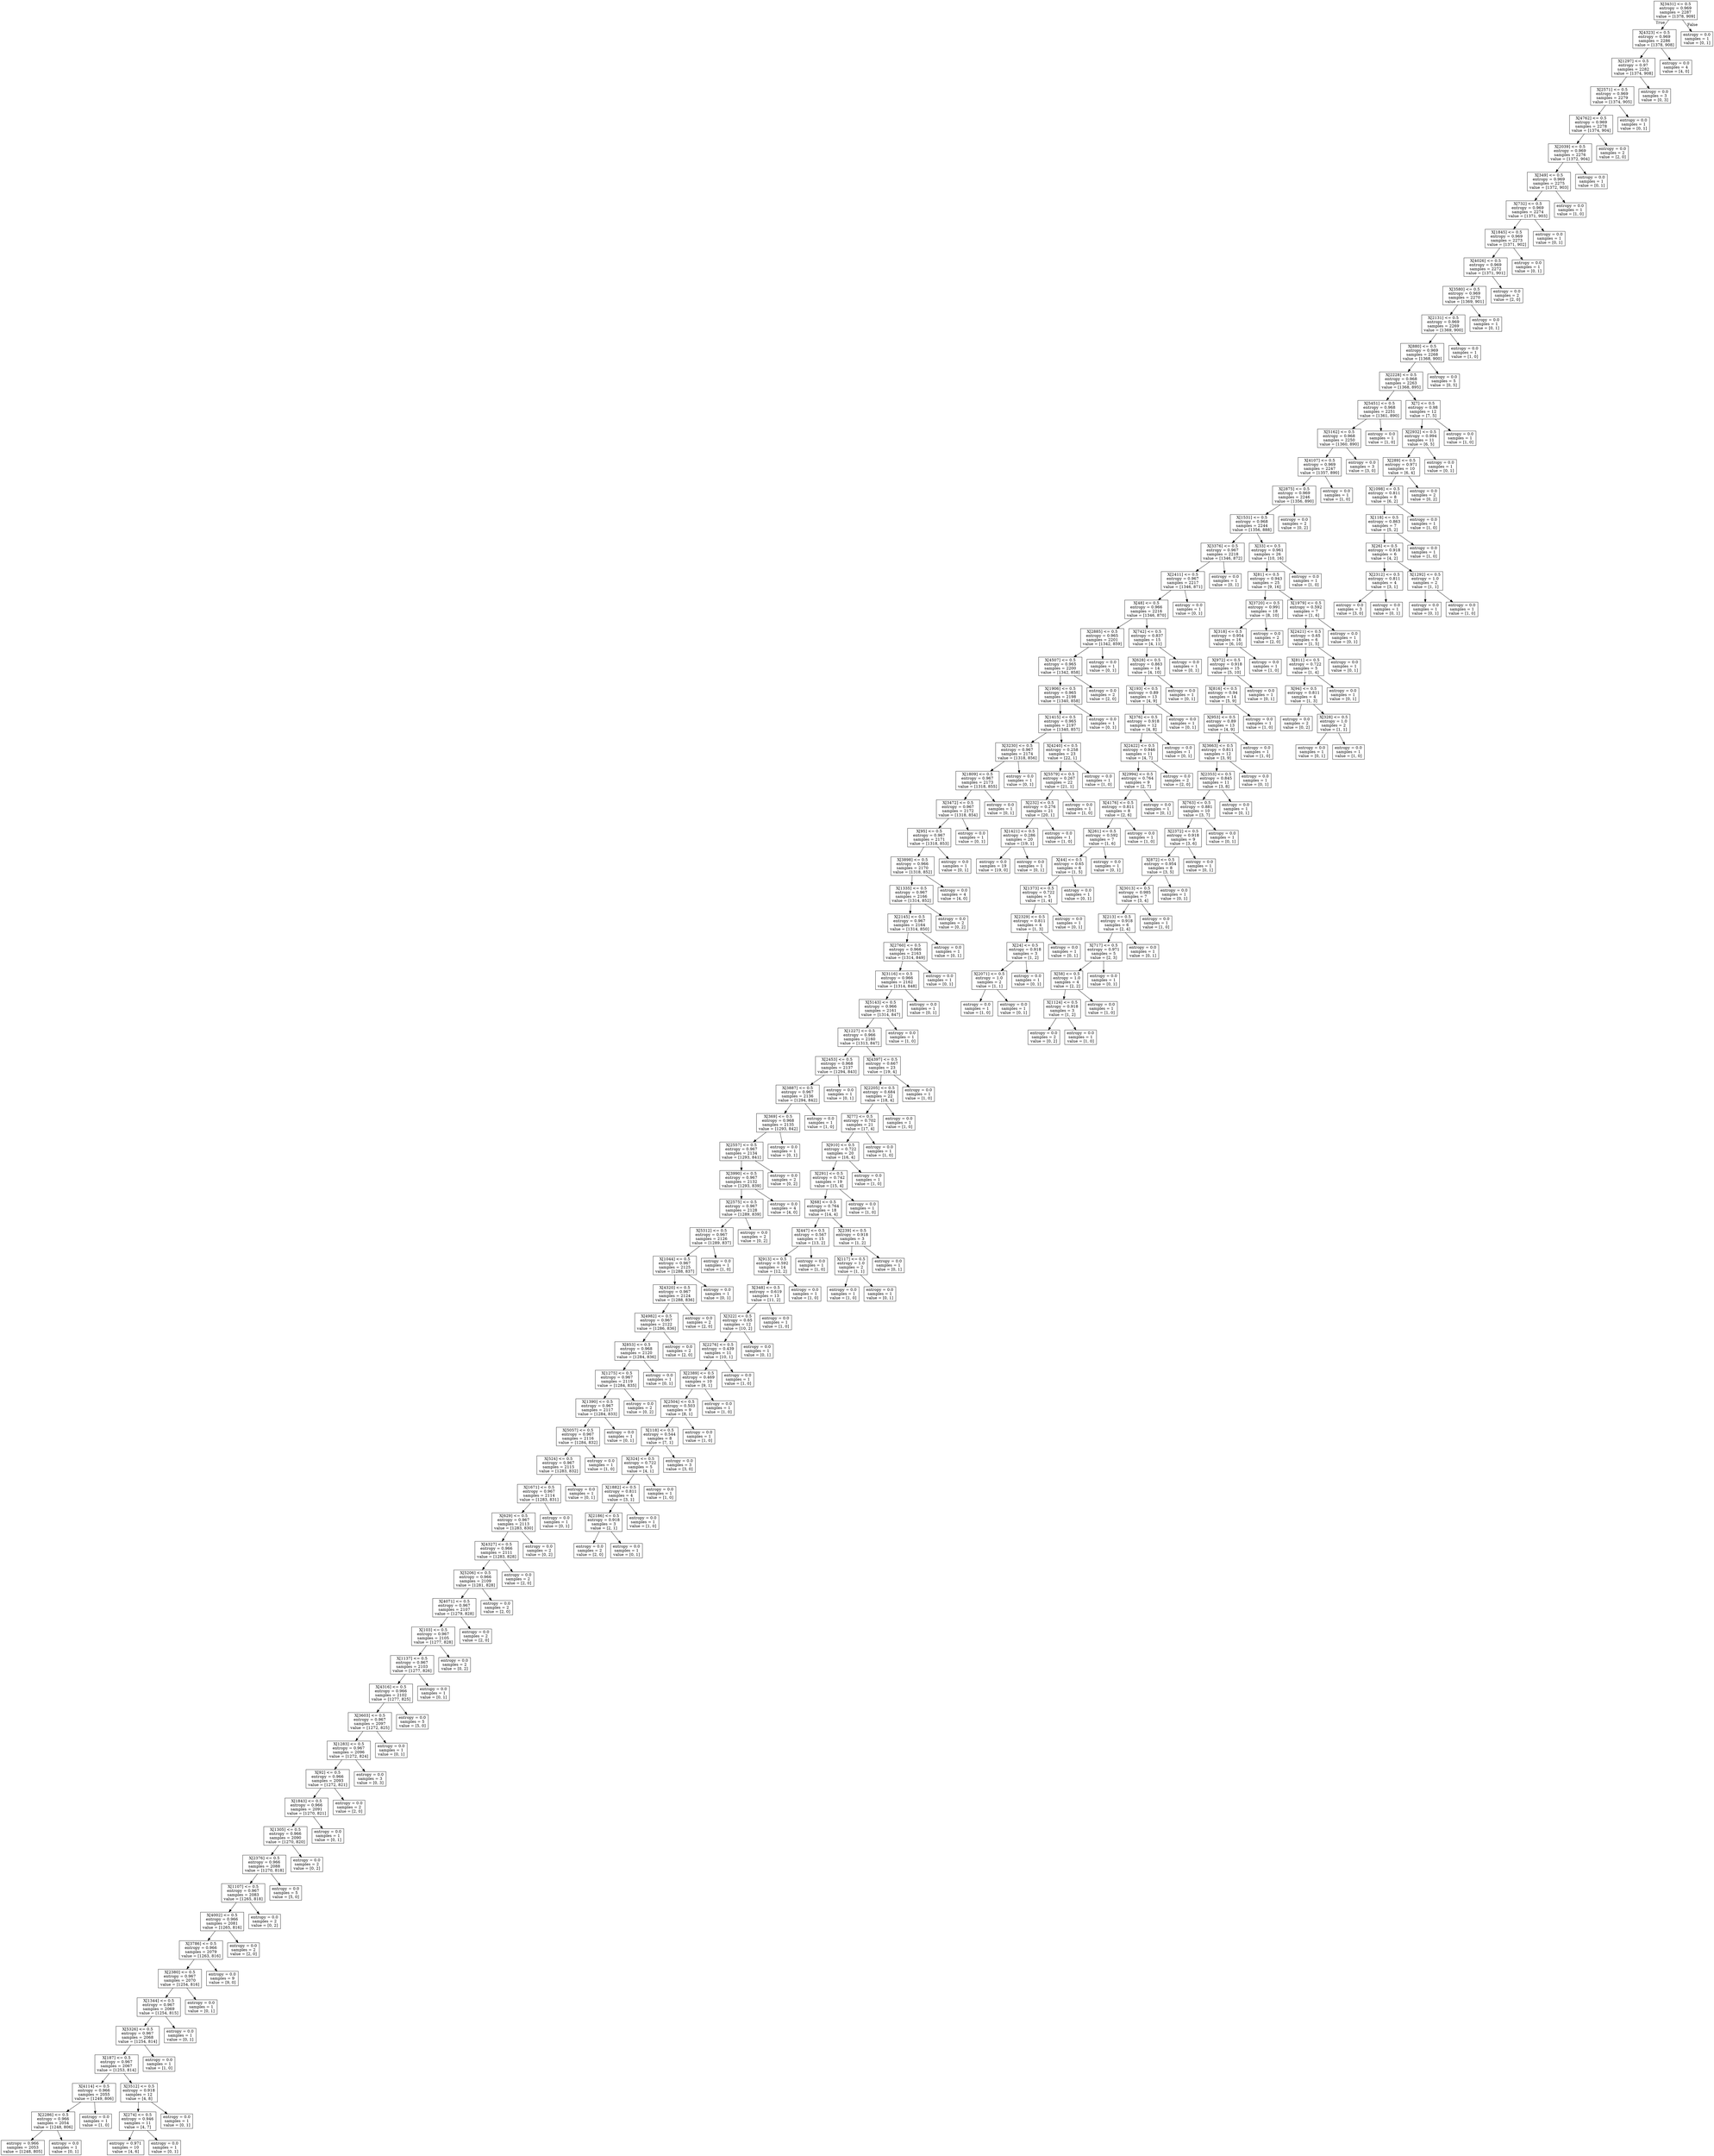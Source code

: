 digraph Tree {
node [shape=box] ;
0 [label="X[3431] <= 0.5\nentropy = 0.969\nsamples = 2287\nvalue = [1378, 909]"] ;
1 [label="X[4323] <= 0.5\nentropy = 0.969\nsamples = 2286\nvalue = [1378, 908]"] ;
0 -> 1 [labeldistance=2.5, labelangle=45, headlabel="True"] ;
2 [label="X[1297] <= 0.5\nentropy = 0.97\nsamples = 2282\nvalue = [1374, 908]"] ;
1 -> 2 ;
3 [label="X[2571] <= 0.5\nentropy = 0.969\nsamples = 2279\nvalue = [1374, 905]"] ;
2 -> 3 ;
4 [label="X[4762] <= 0.5\nentropy = 0.969\nsamples = 2278\nvalue = [1374, 904]"] ;
3 -> 4 ;
5 [label="X[2039] <= 0.5\nentropy = 0.969\nsamples = 2276\nvalue = [1372, 904]"] ;
4 -> 5 ;
6 [label="X[349] <= 0.5\nentropy = 0.969\nsamples = 2275\nvalue = [1372, 903]"] ;
5 -> 6 ;
7 [label="X[732] <= 0.5\nentropy = 0.969\nsamples = 2274\nvalue = [1371, 903]"] ;
6 -> 7 ;
8 [label="X[1845] <= 0.5\nentropy = 0.969\nsamples = 2273\nvalue = [1371, 902]"] ;
7 -> 8 ;
9 [label="X[4026] <= 0.5\nentropy = 0.969\nsamples = 2272\nvalue = [1371, 901]"] ;
8 -> 9 ;
10 [label="X[3580] <= 0.5\nentropy = 0.969\nsamples = 2270\nvalue = [1369, 901]"] ;
9 -> 10 ;
11 [label="X[2131] <= 0.5\nentropy = 0.969\nsamples = 2269\nvalue = [1369, 900]"] ;
10 -> 11 ;
12 [label="X[880] <= 0.5\nentropy = 0.969\nsamples = 2268\nvalue = [1368, 900]"] ;
11 -> 12 ;
13 [label="X[2228] <= 0.5\nentropy = 0.968\nsamples = 2263\nvalue = [1368, 895]"] ;
12 -> 13 ;
14 [label="X[5451] <= 0.5\nentropy = 0.968\nsamples = 2251\nvalue = [1361, 890]"] ;
13 -> 14 ;
15 [label="X[5162] <= 0.5\nentropy = 0.968\nsamples = 2250\nvalue = [1360, 890]"] ;
14 -> 15 ;
16 [label="X[4107] <= 0.5\nentropy = 0.969\nsamples = 2247\nvalue = [1357, 890]"] ;
15 -> 16 ;
17 [label="X[2875] <= 0.5\nentropy = 0.969\nsamples = 2246\nvalue = [1356, 890]"] ;
16 -> 17 ;
18 [label="X[1531] <= 0.5\nentropy = 0.968\nsamples = 2244\nvalue = [1356, 888]"] ;
17 -> 18 ;
19 [label="X[3376] <= 0.5\nentropy = 0.967\nsamples = 2218\nvalue = [1346, 872]"] ;
18 -> 19 ;
20 [label="X[2411] <= 0.5\nentropy = 0.967\nsamples = 2217\nvalue = [1346, 871]"] ;
19 -> 20 ;
21 [label="X[48] <= 0.5\nentropy = 0.966\nsamples = 2216\nvalue = [1346, 870]"] ;
20 -> 21 ;
22 [label="X[2885] <= 0.5\nentropy = 0.965\nsamples = 2201\nvalue = [1342, 859]"] ;
21 -> 22 ;
23 [label="X[4507] <= 0.5\nentropy = 0.965\nsamples = 2200\nvalue = [1342, 858]"] ;
22 -> 23 ;
24 [label="X[1906] <= 0.5\nentropy = 0.965\nsamples = 2198\nvalue = [1340, 858]"] ;
23 -> 24 ;
25 [label="X[1415] <= 0.5\nentropy = 0.965\nsamples = 2197\nvalue = [1340, 857]"] ;
24 -> 25 ;
26 [label="X[3230] <= 0.5\nentropy = 0.967\nsamples = 2174\nvalue = [1318, 856]"] ;
25 -> 26 ;
27 [label="X[1809] <= 0.5\nentropy = 0.967\nsamples = 2173\nvalue = [1318, 855]"] ;
26 -> 27 ;
28 [label="X[3472] <= 0.5\nentropy = 0.967\nsamples = 2172\nvalue = [1318, 854]"] ;
27 -> 28 ;
29 [label="X[95] <= 0.5\nentropy = 0.967\nsamples = 2171\nvalue = [1318, 853]"] ;
28 -> 29 ;
30 [label="X[3898] <= 0.5\nentropy = 0.966\nsamples = 2170\nvalue = [1318, 852]"] ;
29 -> 30 ;
31 [label="X[1335] <= 0.5\nentropy = 0.967\nsamples = 2166\nvalue = [1314, 852]"] ;
30 -> 31 ;
32 [label="X[2145] <= 0.5\nentropy = 0.967\nsamples = 2164\nvalue = [1314, 850]"] ;
31 -> 32 ;
33 [label="X[2760] <= 0.5\nentropy = 0.966\nsamples = 2163\nvalue = [1314, 849]"] ;
32 -> 33 ;
34 [label="X[3116] <= 0.5\nentropy = 0.966\nsamples = 2162\nvalue = [1314, 848]"] ;
33 -> 34 ;
35 [label="X[5143] <= 0.5\nentropy = 0.966\nsamples = 2161\nvalue = [1314, 847]"] ;
34 -> 35 ;
36 [label="X[1227] <= 0.5\nentropy = 0.966\nsamples = 2160\nvalue = [1313, 847]"] ;
35 -> 36 ;
37 [label="X[2453] <= 0.5\nentropy = 0.968\nsamples = 2137\nvalue = [1294, 843]"] ;
36 -> 37 ;
38 [label="X[3887] <= 0.5\nentropy = 0.967\nsamples = 2136\nvalue = [1294, 842]"] ;
37 -> 38 ;
39 [label="X[369] <= 0.5\nentropy = 0.968\nsamples = 2135\nvalue = [1293, 842]"] ;
38 -> 39 ;
40 [label="X[2557] <= 0.5\nentropy = 0.967\nsamples = 2134\nvalue = [1293, 841]"] ;
39 -> 40 ;
41 [label="X[3990] <= 0.5\nentropy = 0.967\nsamples = 2132\nvalue = [1293, 839]"] ;
40 -> 41 ;
42 [label="X[2575] <= 0.5\nentropy = 0.967\nsamples = 2128\nvalue = [1289, 839]"] ;
41 -> 42 ;
43 [label="X[5312] <= 0.5\nentropy = 0.967\nsamples = 2126\nvalue = [1289, 837]"] ;
42 -> 43 ;
44 [label="X[1044] <= 0.5\nentropy = 0.967\nsamples = 2125\nvalue = [1288, 837]"] ;
43 -> 44 ;
45 [label="X[4320] <= 0.5\nentropy = 0.967\nsamples = 2124\nvalue = [1288, 836]"] ;
44 -> 45 ;
46 [label="X[4982] <= 0.5\nentropy = 0.967\nsamples = 2122\nvalue = [1286, 836]"] ;
45 -> 46 ;
47 [label="X[853] <= 0.5\nentropy = 0.968\nsamples = 2120\nvalue = [1284, 836]"] ;
46 -> 47 ;
48 [label="X[1275] <= 0.5\nentropy = 0.967\nsamples = 2119\nvalue = [1284, 835]"] ;
47 -> 48 ;
49 [label="X[1390] <= 0.5\nentropy = 0.967\nsamples = 2117\nvalue = [1284, 833]"] ;
48 -> 49 ;
50 [label="X[5057] <= 0.5\nentropy = 0.967\nsamples = 2116\nvalue = [1284, 832]"] ;
49 -> 50 ;
51 [label="X[524] <= 0.5\nentropy = 0.967\nsamples = 2115\nvalue = [1283, 832]"] ;
50 -> 51 ;
52 [label="X[1671] <= 0.5\nentropy = 0.967\nsamples = 2114\nvalue = [1283, 831]"] ;
51 -> 52 ;
53 [label="X[629] <= 0.5\nentropy = 0.967\nsamples = 2113\nvalue = [1283, 830]"] ;
52 -> 53 ;
54 [label="X[4327] <= 0.5\nentropy = 0.966\nsamples = 2111\nvalue = [1283, 828]"] ;
53 -> 54 ;
55 [label="X[5206] <= 0.5\nentropy = 0.966\nsamples = 2109\nvalue = [1281, 828]"] ;
54 -> 55 ;
56 [label="X[4071] <= 0.5\nentropy = 0.967\nsamples = 2107\nvalue = [1279, 828]"] ;
55 -> 56 ;
57 [label="X[103] <= 0.5\nentropy = 0.967\nsamples = 2105\nvalue = [1277, 828]"] ;
56 -> 57 ;
58 [label="X[1137] <= 0.5\nentropy = 0.967\nsamples = 2103\nvalue = [1277, 826]"] ;
57 -> 58 ;
59 [label="X[4316] <= 0.5\nentropy = 0.966\nsamples = 2102\nvalue = [1277, 825]"] ;
58 -> 59 ;
60 [label="X[3603] <= 0.5\nentropy = 0.967\nsamples = 2097\nvalue = [1272, 825]"] ;
59 -> 60 ;
61 [label="X[1283] <= 0.5\nentropy = 0.967\nsamples = 2096\nvalue = [1272, 824]"] ;
60 -> 61 ;
62 [label="X[92] <= 0.5\nentropy = 0.966\nsamples = 2093\nvalue = [1272, 821]"] ;
61 -> 62 ;
63 [label="X[1843] <= 0.5\nentropy = 0.966\nsamples = 2091\nvalue = [1270, 821]"] ;
62 -> 63 ;
64 [label="X[1305] <= 0.5\nentropy = 0.966\nsamples = 2090\nvalue = [1270, 820]"] ;
63 -> 64 ;
65 [label="X[2376] <= 0.5\nentropy = 0.966\nsamples = 2088\nvalue = [1270, 818]"] ;
64 -> 65 ;
66 [label="X[1107] <= 0.5\nentropy = 0.967\nsamples = 2083\nvalue = [1265, 818]"] ;
65 -> 66 ;
67 [label="X[4002] <= 0.5\nentropy = 0.966\nsamples = 2081\nvalue = [1265, 816]"] ;
66 -> 67 ;
68 [label="X[3786] <= 0.5\nentropy = 0.966\nsamples = 2079\nvalue = [1263, 816]"] ;
67 -> 68 ;
69 [label="X[2380] <= 0.5\nentropy = 0.967\nsamples = 2070\nvalue = [1254, 816]"] ;
68 -> 69 ;
70 [label="X[1344] <= 0.5\nentropy = 0.967\nsamples = 2069\nvalue = [1254, 815]"] ;
69 -> 70 ;
71 [label="X[5326] <= 0.5\nentropy = 0.967\nsamples = 2068\nvalue = [1254, 814]"] ;
70 -> 71 ;
72 [label="X[187] <= 0.5\nentropy = 0.967\nsamples = 2067\nvalue = [1253, 814]"] ;
71 -> 72 ;
73 [label="X[4114] <= 0.5\nentropy = 0.966\nsamples = 2055\nvalue = [1249, 806]"] ;
72 -> 73 ;
74 [label="X[2286] <= 0.5\nentropy = 0.966\nsamples = 2054\nvalue = [1248, 806]"] ;
73 -> 74 ;
75 [label="entropy = 0.966\nsamples = 2053\nvalue = [1248, 805]"] ;
74 -> 75 ;
76 [label="entropy = 0.0\nsamples = 1\nvalue = [0, 1]"] ;
74 -> 76 ;
77 [label="entropy = 0.0\nsamples = 1\nvalue = [1, 0]"] ;
73 -> 77 ;
78 [label="X[3512] <= 0.5\nentropy = 0.918\nsamples = 12\nvalue = [4, 8]"] ;
72 -> 78 ;
79 [label="X[274] <= 0.5\nentropy = 0.946\nsamples = 11\nvalue = [4, 7]"] ;
78 -> 79 ;
80 [label="entropy = 0.971\nsamples = 10\nvalue = [4, 6]"] ;
79 -> 80 ;
81 [label="entropy = 0.0\nsamples = 1\nvalue = [0, 1]"] ;
79 -> 81 ;
82 [label="entropy = 0.0\nsamples = 1\nvalue = [0, 1]"] ;
78 -> 82 ;
83 [label="entropy = 0.0\nsamples = 1\nvalue = [1, 0]"] ;
71 -> 83 ;
84 [label="entropy = 0.0\nsamples = 1\nvalue = [0, 1]"] ;
70 -> 84 ;
85 [label="entropy = 0.0\nsamples = 1\nvalue = [0, 1]"] ;
69 -> 85 ;
86 [label="entropy = 0.0\nsamples = 9\nvalue = [9, 0]"] ;
68 -> 86 ;
87 [label="entropy = 0.0\nsamples = 2\nvalue = [2, 0]"] ;
67 -> 87 ;
88 [label="entropy = 0.0\nsamples = 2\nvalue = [0, 2]"] ;
66 -> 88 ;
89 [label="entropy = 0.0\nsamples = 5\nvalue = [5, 0]"] ;
65 -> 89 ;
90 [label="entropy = 0.0\nsamples = 2\nvalue = [0, 2]"] ;
64 -> 90 ;
91 [label="entropy = 0.0\nsamples = 1\nvalue = [0, 1]"] ;
63 -> 91 ;
92 [label="entropy = 0.0\nsamples = 2\nvalue = [2, 0]"] ;
62 -> 92 ;
93 [label="entropy = 0.0\nsamples = 3\nvalue = [0, 3]"] ;
61 -> 93 ;
94 [label="entropy = 0.0\nsamples = 1\nvalue = [0, 1]"] ;
60 -> 94 ;
95 [label="entropy = 0.0\nsamples = 5\nvalue = [5, 0]"] ;
59 -> 95 ;
96 [label="entropy = 0.0\nsamples = 1\nvalue = [0, 1]"] ;
58 -> 96 ;
97 [label="entropy = 0.0\nsamples = 2\nvalue = [0, 2]"] ;
57 -> 97 ;
98 [label="entropy = 0.0\nsamples = 2\nvalue = [2, 0]"] ;
56 -> 98 ;
99 [label="entropy = 0.0\nsamples = 2\nvalue = [2, 0]"] ;
55 -> 99 ;
100 [label="entropy = 0.0\nsamples = 2\nvalue = [2, 0]"] ;
54 -> 100 ;
101 [label="entropy = 0.0\nsamples = 2\nvalue = [0, 2]"] ;
53 -> 101 ;
102 [label="entropy = 0.0\nsamples = 1\nvalue = [0, 1]"] ;
52 -> 102 ;
103 [label="entropy = 0.0\nsamples = 1\nvalue = [0, 1]"] ;
51 -> 103 ;
104 [label="entropy = 0.0\nsamples = 1\nvalue = [1, 0]"] ;
50 -> 104 ;
105 [label="entropy = 0.0\nsamples = 1\nvalue = [0, 1]"] ;
49 -> 105 ;
106 [label="entropy = 0.0\nsamples = 2\nvalue = [0, 2]"] ;
48 -> 106 ;
107 [label="entropy = 0.0\nsamples = 1\nvalue = [0, 1]"] ;
47 -> 107 ;
108 [label="entropy = 0.0\nsamples = 2\nvalue = [2, 0]"] ;
46 -> 108 ;
109 [label="entropy = 0.0\nsamples = 2\nvalue = [2, 0]"] ;
45 -> 109 ;
110 [label="entropy = 0.0\nsamples = 1\nvalue = [0, 1]"] ;
44 -> 110 ;
111 [label="entropy = 0.0\nsamples = 1\nvalue = [1, 0]"] ;
43 -> 111 ;
112 [label="entropy = 0.0\nsamples = 2\nvalue = [0, 2]"] ;
42 -> 112 ;
113 [label="entropy = 0.0\nsamples = 4\nvalue = [4, 0]"] ;
41 -> 113 ;
114 [label="entropy = 0.0\nsamples = 2\nvalue = [0, 2]"] ;
40 -> 114 ;
115 [label="entropy = 0.0\nsamples = 1\nvalue = [0, 1]"] ;
39 -> 115 ;
116 [label="entropy = 0.0\nsamples = 1\nvalue = [1, 0]"] ;
38 -> 116 ;
117 [label="entropy = 0.0\nsamples = 1\nvalue = [0, 1]"] ;
37 -> 117 ;
118 [label="X[4397] <= 0.5\nentropy = 0.667\nsamples = 23\nvalue = [19, 4]"] ;
36 -> 118 ;
119 [label="X[2205] <= 0.5\nentropy = 0.684\nsamples = 22\nvalue = [18, 4]"] ;
118 -> 119 ;
120 [label="X[77] <= 0.5\nentropy = 0.702\nsamples = 21\nvalue = [17, 4]"] ;
119 -> 120 ;
121 [label="X[910] <= 0.5\nentropy = 0.722\nsamples = 20\nvalue = [16, 4]"] ;
120 -> 121 ;
122 [label="X[291] <= 0.5\nentropy = 0.742\nsamples = 19\nvalue = [15, 4]"] ;
121 -> 122 ;
123 [label="X[68] <= 0.5\nentropy = 0.764\nsamples = 18\nvalue = [14, 4]"] ;
122 -> 123 ;
124 [label="X[447] <= 0.5\nentropy = 0.567\nsamples = 15\nvalue = [13, 2]"] ;
123 -> 124 ;
125 [label="X[913] <= 0.5\nentropy = 0.592\nsamples = 14\nvalue = [12, 2]"] ;
124 -> 125 ;
126 [label="X[348] <= 0.5\nentropy = 0.619\nsamples = 13\nvalue = [11, 2]"] ;
125 -> 126 ;
127 [label="X[322] <= 0.5\nentropy = 0.65\nsamples = 12\nvalue = [10, 2]"] ;
126 -> 127 ;
128 [label="X[2276] <= 0.5\nentropy = 0.439\nsamples = 11\nvalue = [10, 1]"] ;
127 -> 128 ;
129 [label="X[2389] <= 0.5\nentropy = 0.469\nsamples = 10\nvalue = [9, 1]"] ;
128 -> 129 ;
130 [label="X[2504] <= 0.5\nentropy = 0.503\nsamples = 9\nvalue = [8, 1]"] ;
129 -> 130 ;
131 [label="X[118] <= 0.5\nentropy = 0.544\nsamples = 8\nvalue = [7, 1]"] ;
130 -> 131 ;
132 [label="X[324] <= 0.5\nentropy = 0.722\nsamples = 5\nvalue = [4, 1]"] ;
131 -> 132 ;
133 [label="X[1882] <= 0.5\nentropy = 0.811\nsamples = 4\nvalue = [3, 1]"] ;
132 -> 133 ;
134 [label="X[2186] <= 0.5\nentropy = 0.918\nsamples = 3\nvalue = [2, 1]"] ;
133 -> 134 ;
135 [label="entropy = 0.0\nsamples = 2\nvalue = [2, 0]"] ;
134 -> 135 ;
136 [label="entropy = 0.0\nsamples = 1\nvalue = [0, 1]"] ;
134 -> 136 ;
137 [label="entropy = 0.0\nsamples = 1\nvalue = [1, 0]"] ;
133 -> 137 ;
138 [label="entropy = 0.0\nsamples = 1\nvalue = [1, 0]"] ;
132 -> 138 ;
139 [label="entropy = 0.0\nsamples = 3\nvalue = [3, 0]"] ;
131 -> 139 ;
140 [label="entropy = 0.0\nsamples = 1\nvalue = [1, 0]"] ;
130 -> 140 ;
141 [label="entropy = 0.0\nsamples = 1\nvalue = [1, 0]"] ;
129 -> 141 ;
142 [label="entropy = 0.0\nsamples = 1\nvalue = [1, 0]"] ;
128 -> 142 ;
143 [label="entropy = 0.0\nsamples = 1\nvalue = [0, 1]"] ;
127 -> 143 ;
144 [label="entropy = 0.0\nsamples = 1\nvalue = [1, 0]"] ;
126 -> 144 ;
145 [label="entropy = 0.0\nsamples = 1\nvalue = [1, 0]"] ;
125 -> 145 ;
146 [label="entropy = 0.0\nsamples = 1\nvalue = [1, 0]"] ;
124 -> 146 ;
147 [label="X[239] <= 0.5\nentropy = 0.918\nsamples = 3\nvalue = [1, 2]"] ;
123 -> 147 ;
148 [label="X[117] <= 0.5\nentropy = 1.0\nsamples = 2\nvalue = [1, 1]"] ;
147 -> 148 ;
149 [label="entropy = 0.0\nsamples = 1\nvalue = [1, 0]"] ;
148 -> 149 ;
150 [label="entropy = 0.0\nsamples = 1\nvalue = [0, 1]"] ;
148 -> 150 ;
151 [label="entropy = 0.0\nsamples = 1\nvalue = [0, 1]"] ;
147 -> 151 ;
152 [label="entropy = 0.0\nsamples = 1\nvalue = [1, 0]"] ;
122 -> 152 ;
153 [label="entropy = 0.0\nsamples = 1\nvalue = [1, 0]"] ;
121 -> 153 ;
154 [label="entropy = 0.0\nsamples = 1\nvalue = [1, 0]"] ;
120 -> 154 ;
155 [label="entropy = 0.0\nsamples = 1\nvalue = [1, 0]"] ;
119 -> 155 ;
156 [label="entropy = 0.0\nsamples = 1\nvalue = [1, 0]"] ;
118 -> 156 ;
157 [label="entropy = 0.0\nsamples = 1\nvalue = [1, 0]"] ;
35 -> 157 ;
158 [label="entropy = 0.0\nsamples = 1\nvalue = [0, 1]"] ;
34 -> 158 ;
159 [label="entropy = 0.0\nsamples = 1\nvalue = [0, 1]"] ;
33 -> 159 ;
160 [label="entropy = 0.0\nsamples = 1\nvalue = [0, 1]"] ;
32 -> 160 ;
161 [label="entropy = 0.0\nsamples = 2\nvalue = [0, 2]"] ;
31 -> 161 ;
162 [label="entropy = 0.0\nsamples = 4\nvalue = [4, 0]"] ;
30 -> 162 ;
163 [label="entropy = 0.0\nsamples = 1\nvalue = [0, 1]"] ;
29 -> 163 ;
164 [label="entropy = 0.0\nsamples = 1\nvalue = [0, 1]"] ;
28 -> 164 ;
165 [label="entropy = 0.0\nsamples = 1\nvalue = [0, 1]"] ;
27 -> 165 ;
166 [label="entropy = 0.0\nsamples = 1\nvalue = [0, 1]"] ;
26 -> 166 ;
167 [label="X[4240] <= 0.5\nentropy = 0.258\nsamples = 23\nvalue = [22, 1]"] ;
25 -> 167 ;
168 [label="X[5579] <= 0.5\nentropy = 0.267\nsamples = 22\nvalue = [21, 1]"] ;
167 -> 168 ;
169 [label="X[232] <= 0.5\nentropy = 0.276\nsamples = 21\nvalue = [20, 1]"] ;
168 -> 169 ;
170 [label="X[1421] <= 0.5\nentropy = 0.286\nsamples = 20\nvalue = [19, 1]"] ;
169 -> 170 ;
171 [label="entropy = 0.0\nsamples = 19\nvalue = [19, 0]"] ;
170 -> 171 ;
172 [label="entropy = 0.0\nsamples = 1\nvalue = [0, 1]"] ;
170 -> 172 ;
173 [label="entropy = 0.0\nsamples = 1\nvalue = [1, 0]"] ;
169 -> 173 ;
174 [label="entropy = 0.0\nsamples = 1\nvalue = [1, 0]"] ;
168 -> 174 ;
175 [label="entropy = 0.0\nsamples = 1\nvalue = [1, 0]"] ;
167 -> 175 ;
176 [label="entropy = 0.0\nsamples = 1\nvalue = [0, 1]"] ;
24 -> 176 ;
177 [label="entropy = 0.0\nsamples = 2\nvalue = [2, 0]"] ;
23 -> 177 ;
178 [label="entropy = 0.0\nsamples = 1\nvalue = [0, 1]"] ;
22 -> 178 ;
179 [label="X[742] <= 0.5\nentropy = 0.837\nsamples = 15\nvalue = [4, 11]"] ;
21 -> 179 ;
180 [label="X[628] <= 0.5\nentropy = 0.863\nsamples = 14\nvalue = [4, 10]"] ;
179 -> 180 ;
181 [label="X[193] <= 0.5\nentropy = 0.89\nsamples = 13\nvalue = [4, 9]"] ;
180 -> 181 ;
182 [label="X[376] <= 0.5\nentropy = 0.918\nsamples = 12\nvalue = [4, 8]"] ;
181 -> 182 ;
183 [label="X[2422] <= 0.5\nentropy = 0.946\nsamples = 11\nvalue = [4, 7]"] ;
182 -> 183 ;
184 [label="X[2994] <= 0.5\nentropy = 0.764\nsamples = 9\nvalue = [2, 7]"] ;
183 -> 184 ;
185 [label="X[4176] <= 0.5\nentropy = 0.811\nsamples = 8\nvalue = [2, 6]"] ;
184 -> 185 ;
186 [label="X[261] <= 0.5\nentropy = 0.592\nsamples = 7\nvalue = [1, 6]"] ;
185 -> 186 ;
187 [label="X[44] <= 0.5\nentropy = 0.65\nsamples = 6\nvalue = [1, 5]"] ;
186 -> 187 ;
188 [label="X[1373] <= 0.5\nentropy = 0.722\nsamples = 5\nvalue = [1, 4]"] ;
187 -> 188 ;
189 [label="X[2329] <= 0.5\nentropy = 0.811\nsamples = 4\nvalue = [1, 3]"] ;
188 -> 189 ;
190 [label="X[24] <= 0.5\nentropy = 0.918\nsamples = 3\nvalue = [1, 2]"] ;
189 -> 190 ;
191 [label="X[2071] <= 0.5\nentropy = 1.0\nsamples = 2\nvalue = [1, 1]"] ;
190 -> 191 ;
192 [label="entropy = 0.0\nsamples = 1\nvalue = [1, 0]"] ;
191 -> 192 ;
193 [label="entropy = 0.0\nsamples = 1\nvalue = [0, 1]"] ;
191 -> 193 ;
194 [label="entropy = 0.0\nsamples = 1\nvalue = [0, 1]"] ;
190 -> 194 ;
195 [label="entropy = 0.0\nsamples = 1\nvalue = [0, 1]"] ;
189 -> 195 ;
196 [label="entropy = 0.0\nsamples = 1\nvalue = [0, 1]"] ;
188 -> 196 ;
197 [label="entropy = 0.0\nsamples = 1\nvalue = [0, 1]"] ;
187 -> 197 ;
198 [label="entropy = 0.0\nsamples = 1\nvalue = [0, 1]"] ;
186 -> 198 ;
199 [label="entropy = 0.0\nsamples = 1\nvalue = [1, 0]"] ;
185 -> 199 ;
200 [label="entropy = 0.0\nsamples = 1\nvalue = [0, 1]"] ;
184 -> 200 ;
201 [label="entropy = 0.0\nsamples = 2\nvalue = [2, 0]"] ;
183 -> 201 ;
202 [label="entropy = 0.0\nsamples = 1\nvalue = [0, 1]"] ;
182 -> 202 ;
203 [label="entropy = 0.0\nsamples = 1\nvalue = [0, 1]"] ;
181 -> 203 ;
204 [label="entropy = 0.0\nsamples = 1\nvalue = [0, 1]"] ;
180 -> 204 ;
205 [label="entropy = 0.0\nsamples = 1\nvalue = [0, 1]"] ;
179 -> 205 ;
206 [label="entropy = 0.0\nsamples = 1\nvalue = [0, 1]"] ;
20 -> 206 ;
207 [label="entropy = 0.0\nsamples = 1\nvalue = [0, 1]"] ;
19 -> 207 ;
208 [label="X[33] <= 0.5\nentropy = 0.961\nsamples = 26\nvalue = [10, 16]"] ;
18 -> 208 ;
209 [label="X[81] <= 0.5\nentropy = 0.943\nsamples = 25\nvalue = [9, 16]"] ;
208 -> 209 ;
210 [label="X[3720] <= 0.5\nentropy = 0.991\nsamples = 18\nvalue = [8, 10]"] ;
209 -> 210 ;
211 [label="X[318] <= 0.5\nentropy = 0.954\nsamples = 16\nvalue = [6, 10]"] ;
210 -> 211 ;
212 [label="X[972] <= 0.5\nentropy = 0.918\nsamples = 15\nvalue = [5, 10]"] ;
211 -> 212 ;
213 [label="X[816] <= 0.5\nentropy = 0.94\nsamples = 14\nvalue = [5, 9]"] ;
212 -> 213 ;
214 [label="X[953] <= 0.5\nentropy = 0.89\nsamples = 13\nvalue = [4, 9]"] ;
213 -> 214 ;
215 [label="X[3663] <= 0.5\nentropy = 0.811\nsamples = 12\nvalue = [3, 9]"] ;
214 -> 215 ;
216 [label="X[2353] <= 0.5\nentropy = 0.845\nsamples = 11\nvalue = [3, 8]"] ;
215 -> 216 ;
217 [label="X[763] <= 0.5\nentropy = 0.881\nsamples = 10\nvalue = [3, 7]"] ;
216 -> 217 ;
218 [label="X[2372] <= 0.5\nentropy = 0.918\nsamples = 9\nvalue = [3, 6]"] ;
217 -> 218 ;
219 [label="X[872] <= 0.5\nentropy = 0.954\nsamples = 8\nvalue = [3, 5]"] ;
218 -> 219 ;
220 [label="X[3013] <= 0.5\nentropy = 0.985\nsamples = 7\nvalue = [3, 4]"] ;
219 -> 220 ;
221 [label="X[213] <= 0.5\nentropy = 0.918\nsamples = 6\nvalue = [2, 4]"] ;
220 -> 221 ;
222 [label="X[717] <= 0.5\nentropy = 0.971\nsamples = 5\nvalue = [2, 3]"] ;
221 -> 222 ;
223 [label="X[58] <= 0.5\nentropy = 1.0\nsamples = 4\nvalue = [2, 2]"] ;
222 -> 223 ;
224 [label="X[1124] <= 0.5\nentropy = 0.918\nsamples = 3\nvalue = [1, 2]"] ;
223 -> 224 ;
225 [label="entropy = 0.0\nsamples = 2\nvalue = [0, 2]"] ;
224 -> 225 ;
226 [label="entropy = 0.0\nsamples = 1\nvalue = [1, 0]"] ;
224 -> 226 ;
227 [label="entropy = 0.0\nsamples = 1\nvalue = [1, 0]"] ;
223 -> 227 ;
228 [label="entropy = 0.0\nsamples = 1\nvalue = [0, 1]"] ;
222 -> 228 ;
229 [label="entropy = 0.0\nsamples = 1\nvalue = [0, 1]"] ;
221 -> 229 ;
230 [label="entropy = 0.0\nsamples = 1\nvalue = [1, 0]"] ;
220 -> 230 ;
231 [label="entropy = 0.0\nsamples = 1\nvalue = [0, 1]"] ;
219 -> 231 ;
232 [label="entropy = 0.0\nsamples = 1\nvalue = [0, 1]"] ;
218 -> 232 ;
233 [label="entropy = 0.0\nsamples = 1\nvalue = [0, 1]"] ;
217 -> 233 ;
234 [label="entropy = 0.0\nsamples = 1\nvalue = [0, 1]"] ;
216 -> 234 ;
235 [label="entropy = 0.0\nsamples = 1\nvalue = [0, 1]"] ;
215 -> 235 ;
236 [label="entropy = 0.0\nsamples = 1\nvalue = [1, 0]"] ;
214 -> 236 ;
237 [label="entropy = 0.0\nsamples = 1\nvalue = [1, 0]"] ;
213 -> 237 ;
238 [label="entropy = 0.0\nsamples = 1\nvalue = [0, 1]"] ;
212 -> 238 ;
239 [label="entropy = 0.0\nsamples = 1\nvalue = [1, 0]"] ;
211 -> 239 ;
240 [label="entropy = 0.0\nsamples = 2\nvalue = [2, 0]"] ;
210 -> 240 ;
241 [label="X[1979] <= 0.5\nentropy = 0.592\nsamples = 7\nvalue = [1, 6]"] ;
209 -> 241 ;
242 [label="X[2421] <= 0.5\nentropy = 0.65\nsamples = 6\nvalue = [1, 5]"] ;
241 -> 242 ;
243 [label="X[811] <= 0.5\nentropy = 0.722\nsamples = 5\nvalue = [1, 4]"] ;
242 -> 243 ;
244 [label="X[94] <= 0.5\nentropy = 0.811\nsamples = 4\nvalue = [1, 3]"] ;
243 -> 244 ;
245 [label="entropy = 0.0\nsamples = 2\nvalue = [0, 2]"] ;
244 -> 245 ;
246 [label="X[328] <= 0.5\nentropy = 1.0\nsamples = 2\nvalue = [1, 1]"] ;
244 -> 246 ;
247 [label="entropy = 0.0\nsamples = 1\nvalue = [0, 1]"] ;
246 -> 247 ;
248 [label="entropy = 0.0\nsamples = 1\nvalue = [1, 0]"] ;
246 -> 248 ;
249 [label="entropy = 0.0\nsamples = 1\nvalue = [0, 1]"] ;
243 -> 249 ;
250 [label="entropy = 0.0\nsamples = 1\nvalue = [0, 1]"] ;
242 -> 250 ;
251 [label="entropy = 0.0\nsamples = 1\nvalue = [0, 1]"] ;
241 -> 251 ;
252 [label="entropy = 0.0\nsamples = 1\nvalue = [1, 0]"] ;
208 -> 252 ;
253 [label="entropy = 0.0\nsamples = 2\nvalue = [0, 2]"] ;
17 -> 253 ;
254 [label="entropy = 0.0\nsamples = 1\nvalue = [1, 0]"] ;
16 -> 254 ;
255 [label="entropy = 0.0\nsamples = 3\nvalue = [3, 0]"] ;
15 -> 255 ;
256 [label="entropy = 0.0\nsamples = 1\nvalue = [1, 0]"] ;
14 -> 256 ;
257 [label="X[7] <= 0.5\nentropy = 0.98\nsamples = 12\nvalue = [7, 5]"] ;
13 -> 257 ;
258 [label="X[2932] <= 0.5\nentropy = 0.994\nsamples = 11\nvalue = [6, 5]"] ;
257 -> 258 ;
259 [label="X[289] <= 0.5\nentropy = 0.971\nsamples = 10\nvalue = [6, 4]"] ;
258 -> 259 ;
260 [label="X[1098] <= 0.5\nentropy = 0.811\nsamples = 8\nvalue = [6, 2]"] ;
259 -> 260 ;
261 [label="X[118] <= 0.5\nentropy = 0.863\nsamples = 7\nvalue = [5, 2]"] ;
260 -> 261 ;
262 [label="X[26] <= 0.5\nentropy = 0.918\nsamples = 6\nvalue = [4, 2]"] ;
261 -> 262 ;
263 [label="X[2312] <= 0.5\nentropy = 0.811\nsamples = 4\nvalue = [3, 1]"] ;
262 -> 263 ;
264 [label="entropy = 0.0\nsamples = 3\nvalue = [3, 0]"] ;
263 -> 264 ;
265 [label="entropy = 0.0\nsamples = 1\nvalue = [0, 1]"] ;
263 -> 265 ;
266 [label="X[1292] <= 0.5\nentropy = 1.0\nsamples = 2\nvalue = [1, 1]"] ;
262 -> 266 ;
267 [label="entropy = 0.0\nsamples = 1\nvalue = [0, 1]"] ;
266 -> 267 ;
268 [label="entropy = 0.0\nsamples = 1\nvalue = [1, 0]"] ;
266 -> 268 ;
269 [label="entropy = 0.0\nsamples = 1\nvalue = [1, 0]"] ;
261 -> 269 ;
270 [label="entropy = 0.0\nsamples = 1\nvalue = [1, 0]"] ;
260 -> 270 ;
271 [label="entropy = 0.0\nsamples = 2\nvalue = [0, 2]"] ;
259 -> 271 ;
272 [label="entropy = 0.0\nsamples = 1\nvalue = [0, 1]"] ;
258 -> 272 ;
273 [label="entropy = 0.0\nsamples = 1\nvalue = [1, 0]"] ;
257 -> 273 ;
274 [label="entropy = 0.0\nsamples = 5\nvalue = [0, 5]"] ;
12 -> 274 ;
275 [label="entropy = 0.0\nsamples = 1\nvalue = [1, 0]"] ;
11 -> 275 ;
276 [label="entropy = 0.0\nsamples = 1\nvalue = [0, 1]"] ;
10 -> 276 ;
277 [label="entropy = 0.0\nsamples = 2\nvalue = [2, 0]"] ;
9 -> 277 ;
278 [label="entropy = 0.0\nsamples = 1\nvalue = [0, 1]"] ;
8 -> 278 ;
279 [label="entropy = 0.0\nsamples = 1\nvalue = [0, 1]"] ;
7 -> 279 ;
280 [label="entropy = 0.0\nsamples = 1\nvalue = [1, 0]"] ;
6 -> 280 ;
281 [label="entropy = 0.0\nsamples = 1\nvalue = [0, 1]"] ;
5 -> 281 ;
282 [label="entropy = 0.0\nsamples = 2\nvalue = [2, 0]"] ;
4 -> 282 ;
283 [label="entropy = 0.0\nsamples = 1\nvalue = [0, 1]"] ;
3 -> 283 ;
284 [label="entropy = 0.0\nsamples = 3\nvalue = [0, 3]"] ;
2 -> 284 ;
285 [label="entropy = 0.0\nsamples = 4\nvalue = [4, 0]"] ;
1 -> 285 ;
286 [label="entropy = 0.0\nsamples = 1\nvalue = [0, 1]"] ;
0 -> 286 [labeldistance=2.5, labelangle=-45, headlabel="False"] ;
}